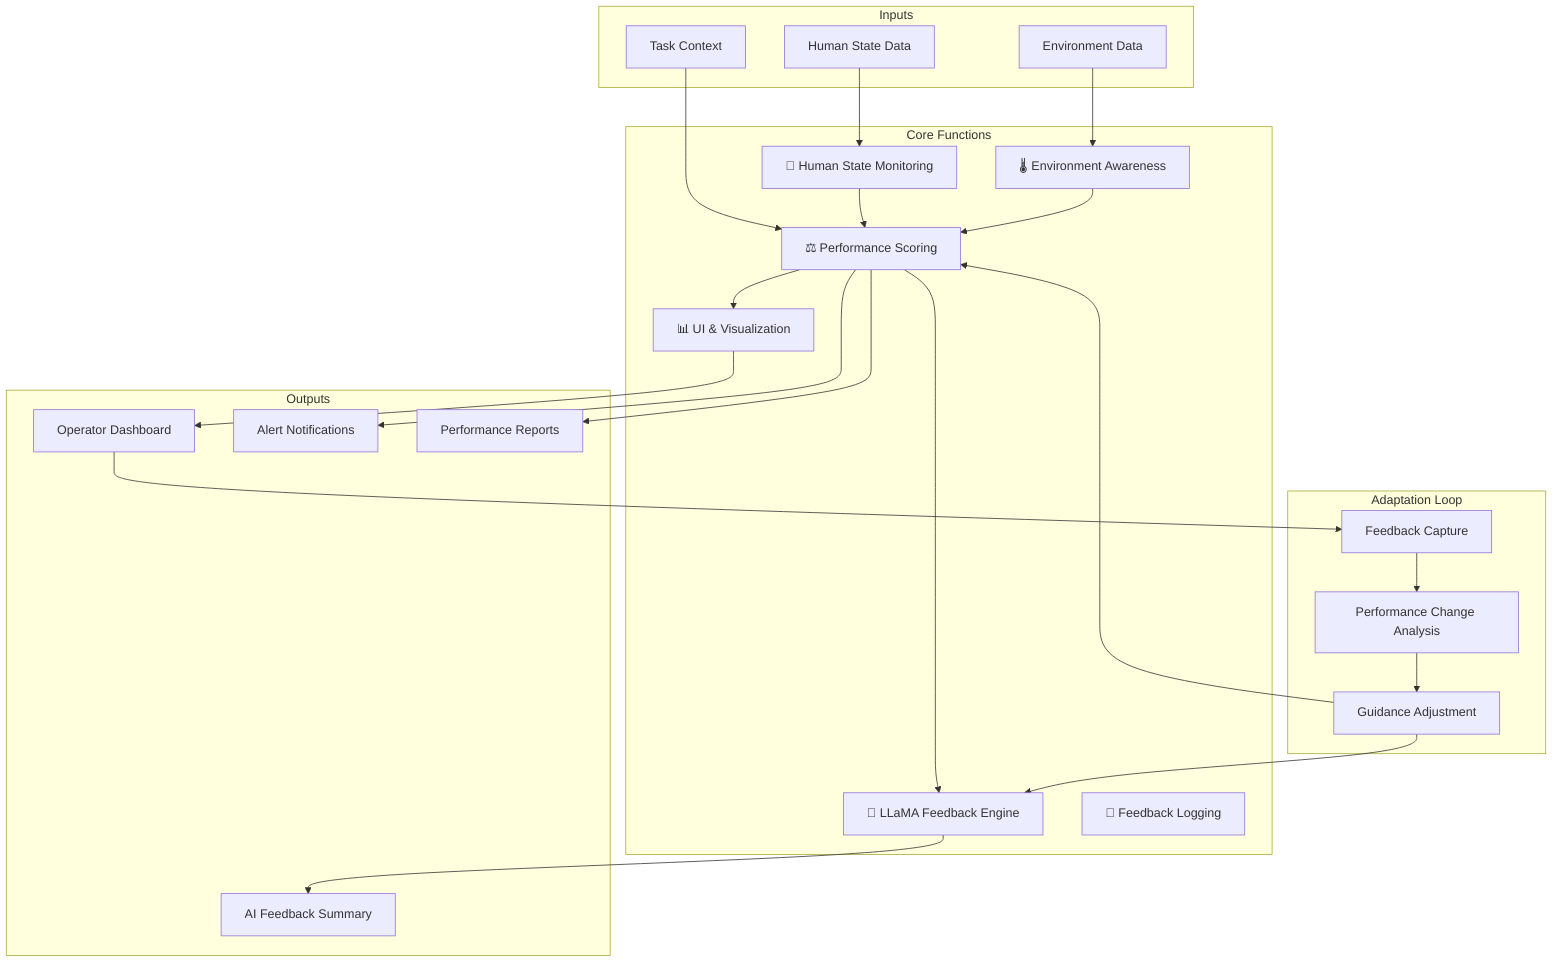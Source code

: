 flowchart TD
    subgraph Inputs
        A1[Human State Data]
        A2[Environment Data]
        A3[Task Context]
    end

    subgraph Core Functions
        B1[🧠 Human State Monitoring]
        B2[🌡️ Environment Awareness]
        B3[⚖️ Performance Scoring]
        B4[🧾 LLaMA Feedback Engine]
        B5[📊 UI & Visualization]
        B6[🔁 Feedback Logging]
    end

    subgraph Outputs
        C1[Operator Dashboard]
        C2[Alert Notifications]
        C3[Performance Reports]
        C4[AI Feedback Summary]
    end

    subgraph Adaptation Loop
        D1[Feedback Capture]
        D2[Performance Change Analysis]
        D3[Guidance Adjustment]
    end

    A1 --> B1
    A2 --> B2
    A3 --> B3
    B1 --> B3
    B2 --> B3
    B3 --> B4
    B3 --> B5
    B4 --> C4
    B5 --> C1
    B3 --> C3
    B3 --> C2
    C1 --> D1
    D1 --> D2 --> D3 --> B4
    D3 --> B3